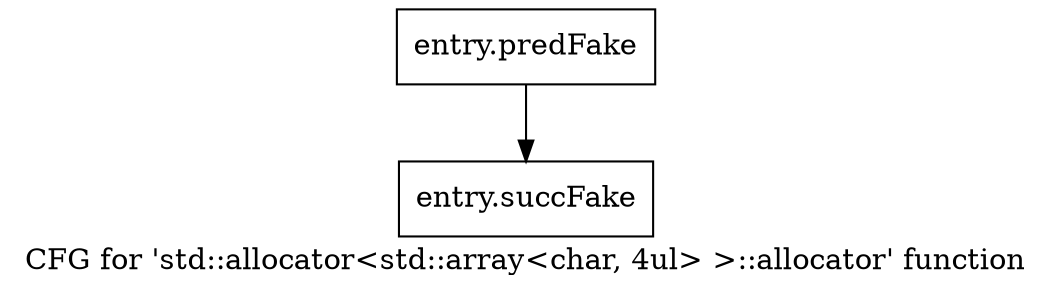 digraph "CFG for 'std::allocator\<std::array\<char, 4ul\> \>::allocator' function" {
	label="CFG for 'std::allocator\<std::array\<char, 4ul\> \>::allocator' function";

	Node0x43531d0 [shape=record,filename="",linenumber="",label="{entry.predFake}"];
	Node0x43531d0 -> Node0x4424a00[ callList="" memoryops="" filename="/tools/Xilinx/Vitis_HLS/2022.1/tps/lnx64/gcc-8.3.0/lib/gcc/x86_64-pc-linux-gnu/8.3.0/../../../../include/c++/8.3.0/bits/allocator.h" execusionnum="6"];
	Node0x4424a00 [shape=record,filename="/tools/Xilinx/Vitis_HLS/2022.1/tps/lnx64/gcc-8.3.0/lib/gcc/x86_64-pc-linux-gnu/8.3.0/../../../../include/c++/8.3.0/bits/allocator.h",linenumber="131",label="{entry.succFake}"];
}
